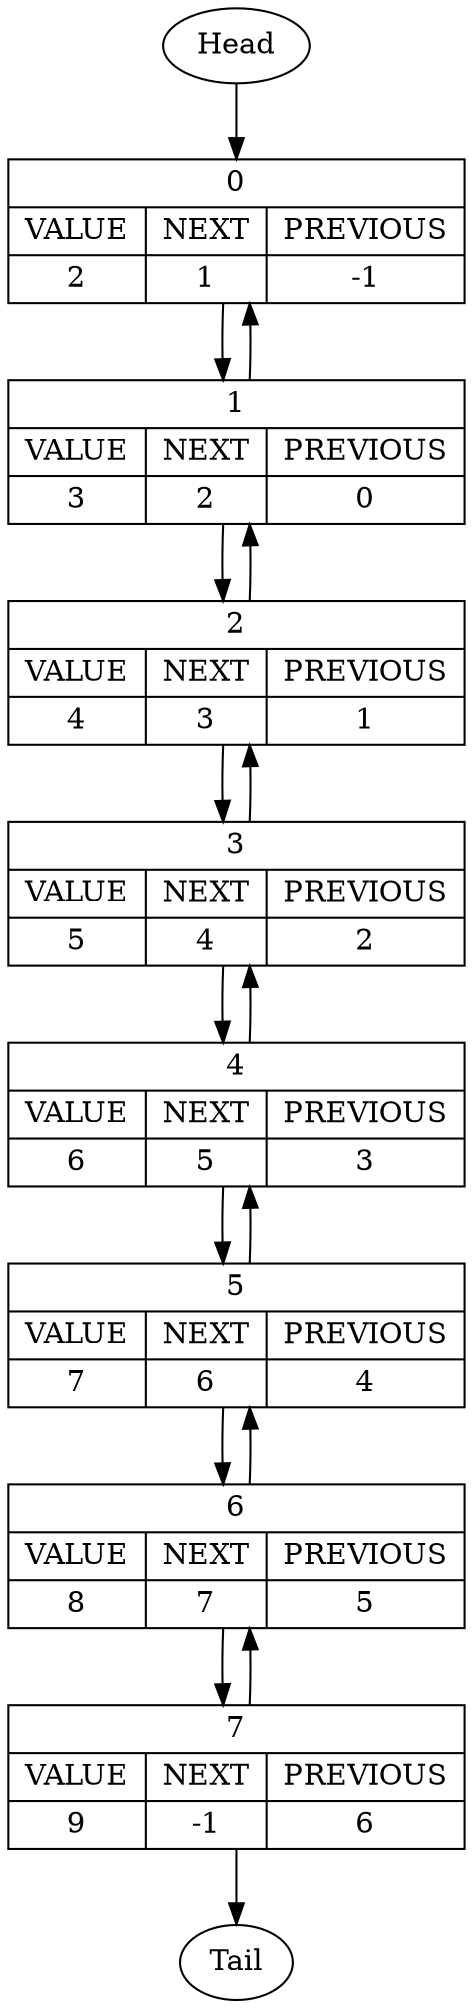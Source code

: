 digraph {
node0[label="{{0}|{{VALUE|2}|{NEXT|1}|{PREVIOUS|-1}}}",shape=record];
node1[label="{{1}|{{VALUE|3}|{NEXT|2}|{PREVIOUS|0}}}",shape=record];
node0 -> node1;
node1 -> node0;
node2[label="{{2}|{{VALUE|4}|{NEXT|3}|{PREVIOUS|1}}}",shape=record];
node1 -> node2;
node2 -> node1;
node3[label="{{3}|{{VALUE|5}|{NEXT|4}|{PREVIOUS|2}}}",shape=record];
node2 -> node3;
node3 -> node2;
node4[label="{{4}|{{VALUE|6}|{NEXT|5}|{PREVIOUS|3}}}",shape=record];
node3 -> node4;
node4 -> node3;
node5[label="{{5}|{{VALUE|7}|{NEXT|6}|{PREVIOUS|4}}}",shape=record];
node4 -> node5;
node5 -> node4;
node6[label="{{6}|{{VALUE|8}|{NEXT|7}|{PREVIOUS|5}}}",shape=record];
node5 -> node6;
node6 -> node5;
node7[label="{{7}|{{VALUE|9}|{NEXT|-1}|{PREVIOUS|6}}}",shape=record];
node6 -> node7;
node7 -> node6;
Head -> node0;
node7 -> Tail;
}